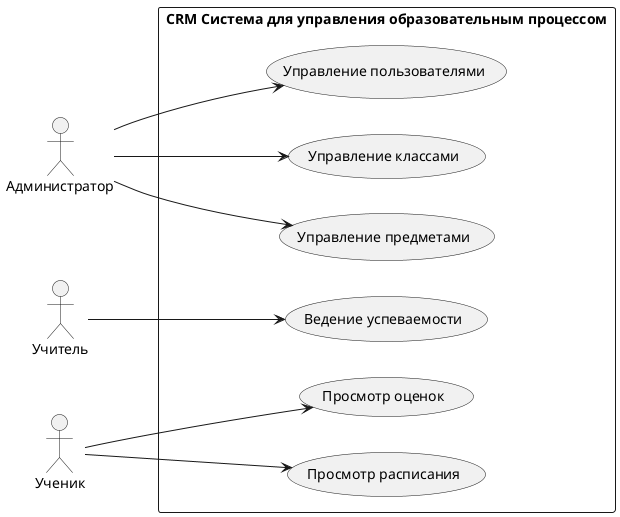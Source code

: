 @startuml
left to right direction

actor Администратор
actor Учитель
actor Ученик

rectangle "CRM Система для управления образовательным процессом" {
    Администратор --> (Управление пользователями)
    Администратор --> (Управление классами)
    Администратор --> (Управление предметами)
    Учитель --> (Ведение успеваемости)
    Ученик --> (Просмотр оценок)
    Ученик --> (Просмотр расписания)
}

@enduml

